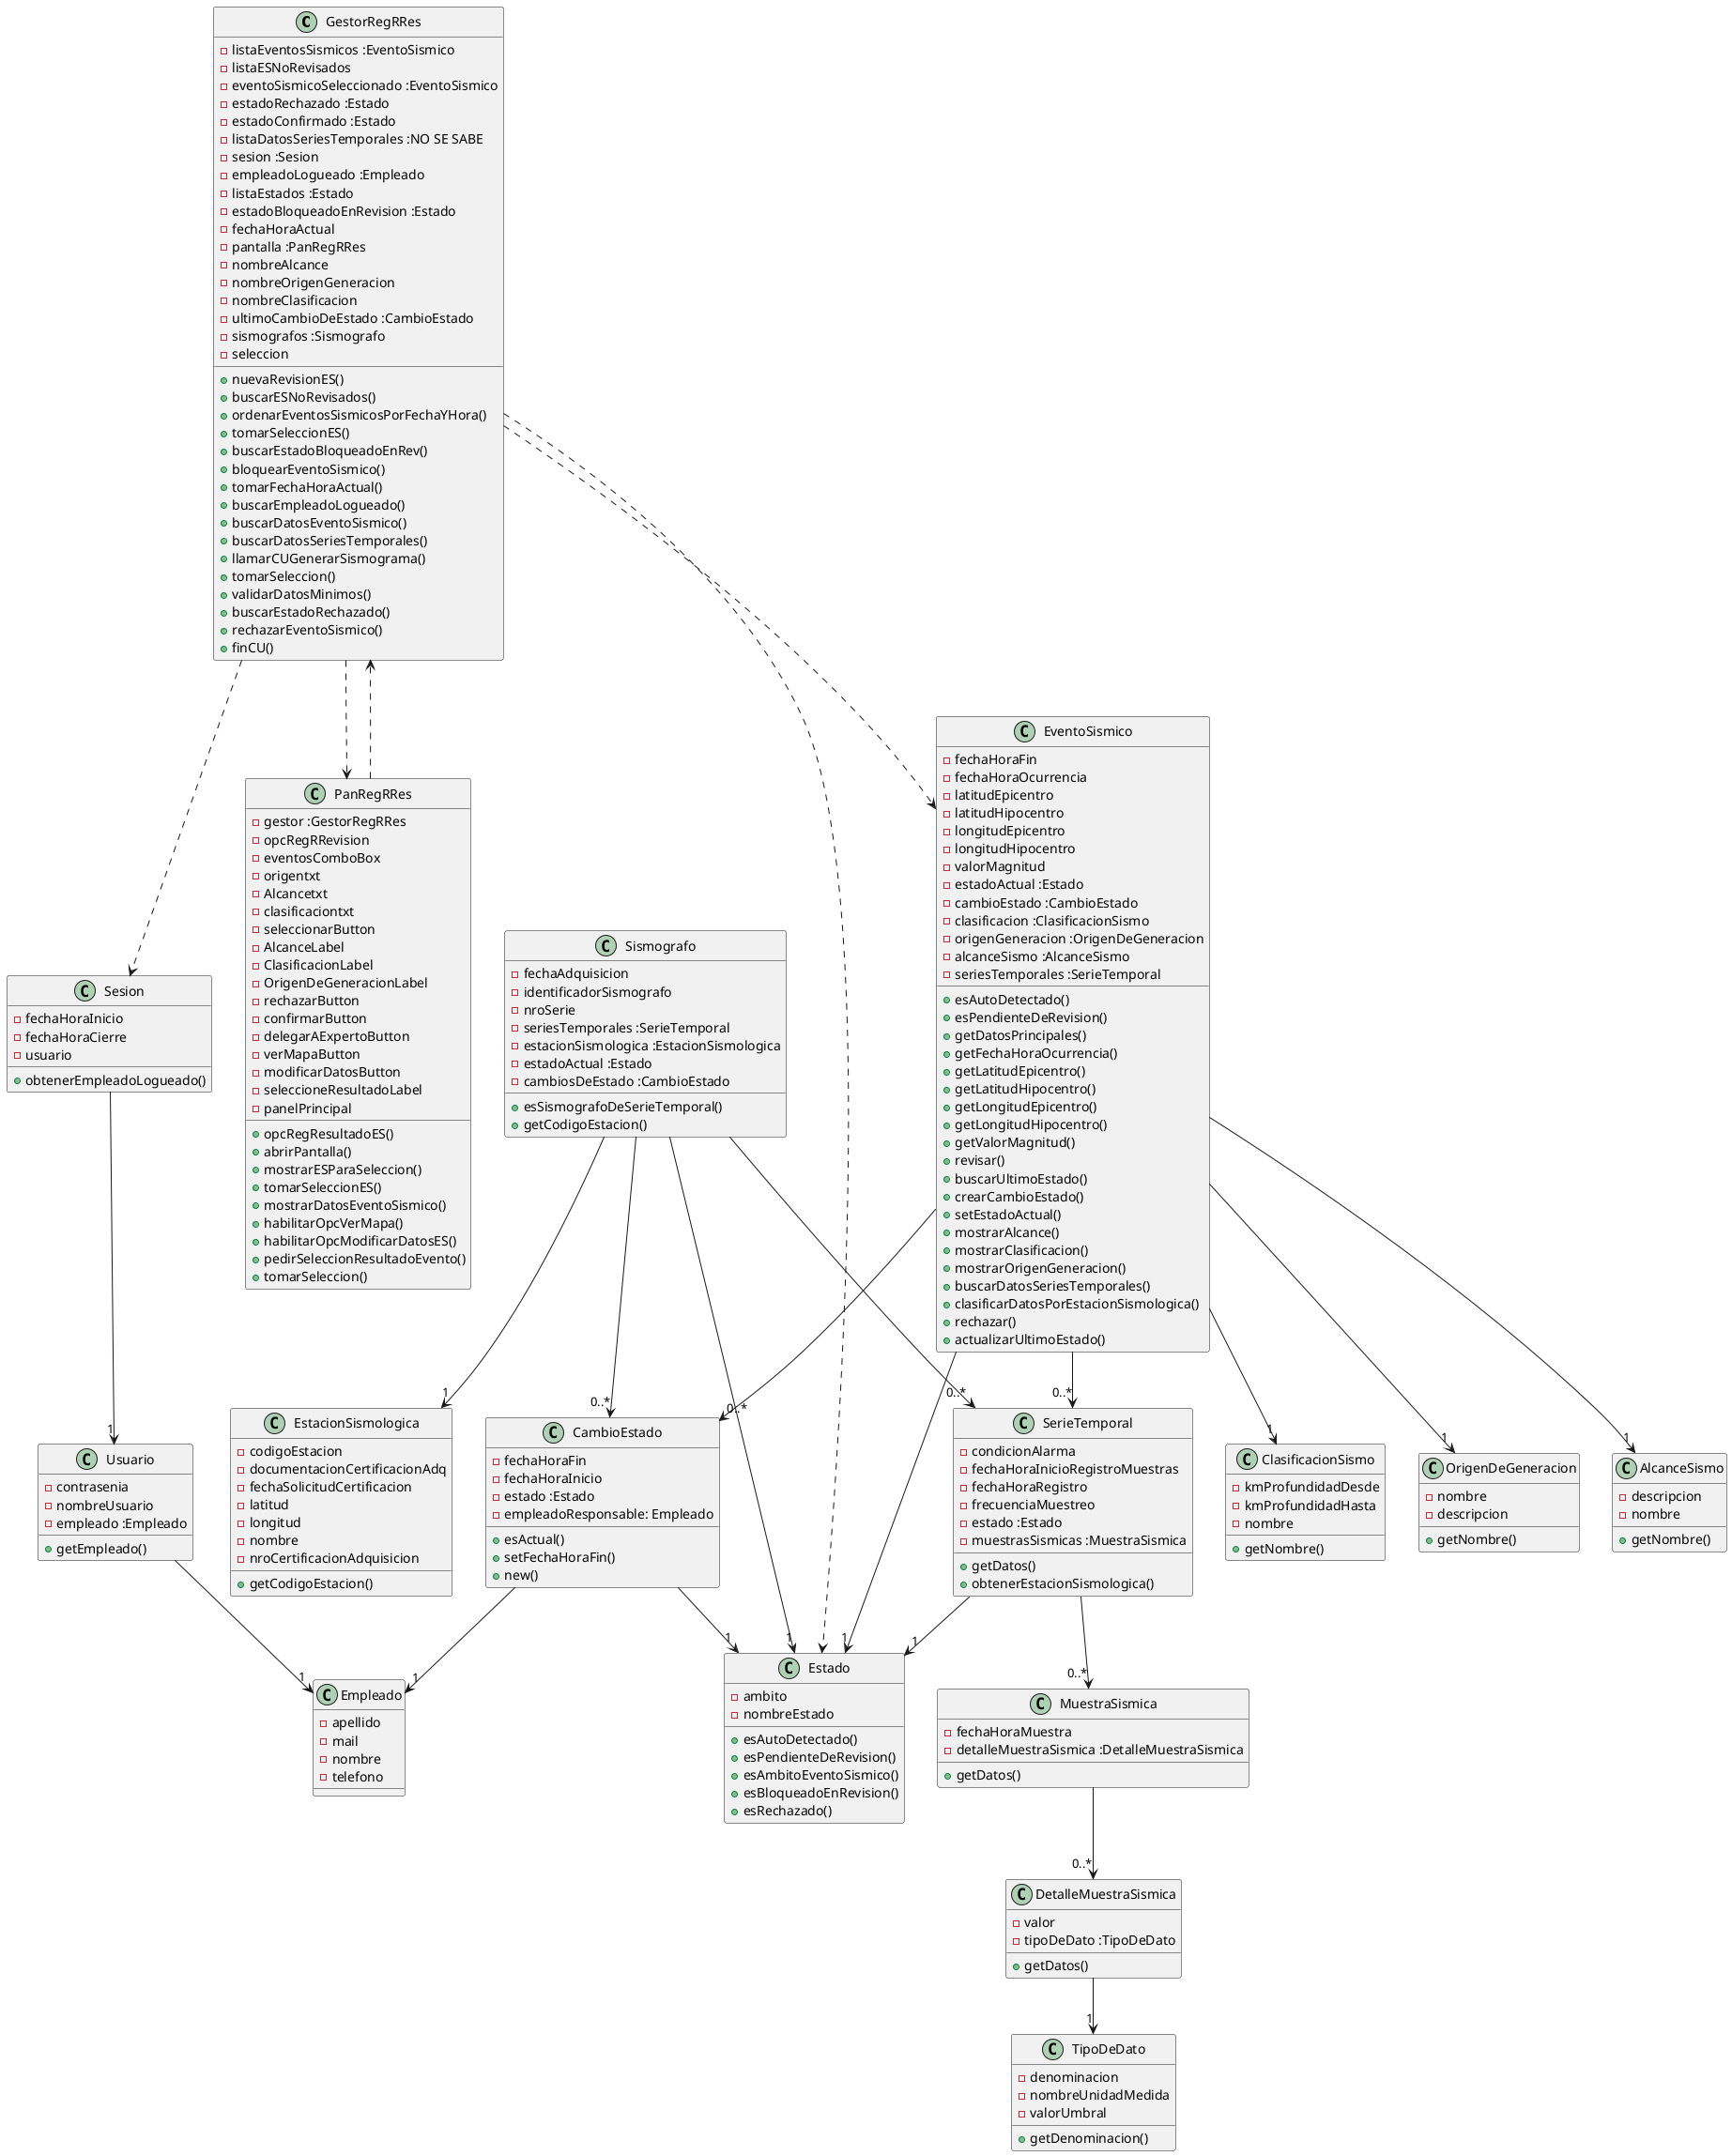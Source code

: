 @startuml vista-estatica

class GestorRegRRes{
    -listaEventosSismicos :EventoSismico
    -listaESNoRevisados
    -eventoSismicoSeleccionado :EventoSismico
    -estadoRechazado :Estado
    -estadoConfirmado :Estado
    -listaDatosSeriesTemporales :NO SE SABE
    -sesion :Sesion
    -empleadoLogueado :Empleado
    -listaEstados :Estado
    -estadoBloqueadoEnRevision :Estado
    -fechaHoraActual
    -pantalla :PanRegRRes
    -nombreAlcance
    -nombreOrigenGeneracion
    -nombreClasificacion
    -ultimoCambioDeEstado :CambioEstado
    -sismografos :Sismografo
    -seleccion

    +nuevaRevisionES()
    +buscarESNoRevisados()
    +ordenarEventosSismicosPorFechaYHora()
    +tomarSeleccionES()
    +buscarEstadoBloqueadoEnRev()
    +bloquearEventoSismico()
    +tomarFechaHoraActual()
    +buscarEmpleadoLogueado()
    +buscarDatosEventoSismico()
    +buscarDatosSeriesTemporales()
    +llamarCUGenerarSismograma()
    +tomarSeleccion()
    +validarDatosMinimos()
    +buscarEstadoRechazado()
    +rechazarEventoSismico()
    +finCU()
}

class PanRegRRes{
    -gestor :GestorRegRRes
    -opcRegRRevision
    -eventosComboBox
    -origentxt
    -Alcancetxt
    -clasificaciontxt
    -seleccionarButton
    -AlcanceLabel
    -ClasificacionLabel
    -OrigenDeGeneracionLabel
    -rechazarButton
    -confirmarButton
    -delegarAExpertoButton
    -verMapaButton
    -modificarDatosButton
    -seleccioneResultadoLabel
    -panelPrincipal

    +opcRegResultadoES()
    +abrirPantalla()
    +mostrarESParaSeleccion()
    +tomarSeleccionES()
    +mostrarDatosEventoSismico()
    +habilitarOpcVerMapa()
    +habilitarOpcModificarDatosES()
    +pedirSeleccionResultadoEvento()
    +tomarSeleccion()
}

class AlcanceSismo{
    -descripcion
    -nombre

    +getNombre()
}

class CambioEstado{
    -fechaHoraFin
    -fechaHoraInicio
    -estado :Estado
    -empleadoResponsable: Empleado

    +esActual()
    +setFechaHoraFin()
    +new()
}

class ClasificacionSismo{
    -kmProfundidadDesde
    -kmProfundidadHasta
    -nombre

    +getNombre()
}

class DetalleMuestraSismica{
    -valor
    -tipoDeDato :TipoDeDato

    +getDatos()
}

class Empleado{
    -apellido
    -mail
    -nombre
    -telefono
}

class EstacionSismologica{
    -codigoEstacion
    -documentacionCertificacionAdq
    -fechaSolicitudCertificacion
    -latitud
    -longitud
    -nombre
    -nroCertificacionAdquisicion
    
    +getCodigoEstacion()
}

class Estado{
    -ambito
    -nombreEstado

    +esAutoDetectado()
    +esPendienteDeRevision()
    +esAmbitoEventoSismico()
    +esBloqueadoEnRevision()
    +esRechazado()
}

class EventoSismico{
    -fechaHoraFin
    -fechaHoraOcurrencia
    -latitudEpicentro
    -latitudHipocentro
    -longitudEpicentro
    -longitudHipocentro
    -valorMagnitud
    -estadoActual :Estado
    -cambioEstado :CambioEstado
    -clasificacion :ClasificacionSismo
    -origenGeneracion :OrigenDeGeneracion
    -alcanceSismo :AlcanceSismo
    -seriesTemporales :SerieTemporal

    +esAutoDetectado()
    +esPendienteDeRevision()
    +getDatosPrincipales()
    +getFechaHoraOcurrencia()
    +getLatitudEpicentro()
    +getLatitudHipocentro()
    +getLongitudEpicentro()
    +getLongitudHipocentro()
    +getValorMagnitud()
    +revisar()
    +buscarUltimoEstado()
    +crearCambioEstado()
    +setEstadoActual()
    +mostrarAlcance()
    +mostrarClasificacion()
    +mostrarOrigenGeneracion()
    +buscarDatosSeriesTemporales()
    +clasificarDatosPorEstacionSismologica()
    +rechazar()
    +actualizarUltimoEstado()
}

class MuestraSismica{
    -fechaHoraMuestra
    -detalleMuestraSismica :DetalleMuestraSismica

    +getDatos()
}

class OrigenDeGeneracion{
    -nombre
    -descripcion

    +getNombre()
}

class SerieTemporal{
    -condicionAlarma
    -fechaHoraInicioRegistroMuestras
    -fechaHoraRegistro
    -frecuenciaMuestreo
    -estado :Estado
    -muestrasSismicas :MuestraSismica

    +getDatos()
    +obtenerEstacionSismologica()
}

class Sesion{
    -fechaHoraInicio
    -fechaHoraCierre
    -usuario

    +obtenerEmpleadoLogueado()
}

class Sismografo{
    -fechaAdquisicion
    -identificadorSismografo
    -nroSerie
    -seriesTemporales :SerieTemporal
    -estacionSismologica :EstacionSismologica
    -estadoActual :Estado
    -cambiosDeEstado :CambioEstado

    +esSismografoDeSerieTemporal()
    +getCodigoEstacion()
}

class TipoDeDato{
    -denominacion
    -nombreUnidadMedida
    -valorUmbral

    +getDenominacion()
}

class Usuario{
    -contrasenia
    -nombreUsuario
    -empleado :Empleado

    +getEmpleado()
}

PanRegRRes ..> GestorRegRRes

GestorRegRRes ..> PanRegRRes

GestorRegRRes ..> EventoSismico

GestorRegRRes ..> Estado

GestorRegRRes ..> Sesion

EventoSismico -->"1" Estado

Sesion -->"1" Usuario

Usuario -->"1" Empleado

CambioEstado -->"1" Estado

CambioEstado -->"1" Empleado

EventoSismico -->"1" AlcanceSismo

EventoSismico -->"1" ClasificacionSismo

EventoSismico -->"1" OrigenDeGeneracion

EventoSismico -->"0..*" SerieTemporal

EventoSismico -->"0..*"CambioEstado

SerieTemporal -->"0..*" MuestraSismica

SerieTemporal -->"1"Estado

MuestraSismica -->"0..*" DetalleMuestraSismica

Sismografo -->"1" Estado

Sismografo -->"0..*" CambioEstado

DetalleMuestraSismica -->"1" TipoDeDato

Sismografo -->"0..*" SerieTemporal

Sismografo -->"1" EstacionSismologica
@enduml